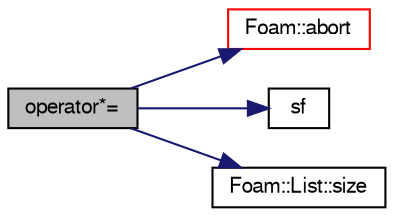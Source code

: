 digraph "operator*="
{
  bgcolor="transparent";
  edge [fontname="FreeSans",fontsize="10",labelfontname="FreeSans",labelfontsize="10"];
  node [fontname="FreeSans",fontsize="10",shape=record];
  rankdir="LR";
  Node1660 [label="operator*=",height=0.2,width=0.4,color="black", fillcolor="grey75", style="filled", fontcolor="black"];
  Node1660 -> Node1661 [color="midnightblue",fontsize="10",style="solid",fontname="FreeSans"];
  Node1661 [label="Foam::abort",height=0.2,width=0.4,color="red",URL="$a21124.html#a447107a607d03e417307c203fa5fb44b"];
  Node1660 -> Node1704 [color="midnightblue",fontsize="10",style="solid",fontname="FreeSans"];
  Node1704 [label="sf",height=0.2,width=0.4,color="black",URL="$a19016.html#ab318caaec810447a252e6134c88a7a77"];
  Node1660 -> Node1705 [color="midnightblue",fontsize="10",style="solid",fontname="FreeSans"];
  Node1705 [label="Foam::List::size",height=0.2,width=0.4,color="black",URL="$a25694.html#a8a5f6fa29bd4b500caf186f60245b384",tooltip="Override size to be inconsistent with allocated storage. "];
}
